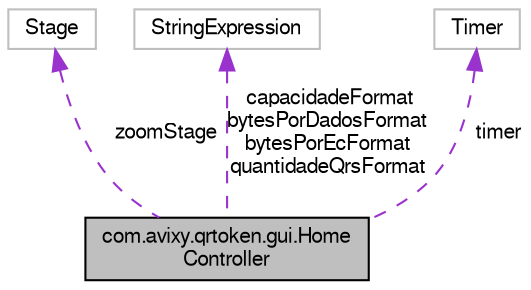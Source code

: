 digraph "com.avixy.qrtoken.gui.HomeController"
{
  bgcolor="transparent";
  edge [fontname="FreeSans",fontsize="10",labelfontname="FreeSans",labelfontsize="10"];
  node [fontname="FreeSans",fontsize="10",shape=record];
  Node1 [label="com.avixy.qrtoken.gui.Home\lController",height=0.2,width=0.4,color="black", fillcolor="grey75", style="filled" fontcolor="black"];
  Node2 -> Node1 [dir="back",color="darkorchid3",fontsize="10",style="dashed",label=" zoomStage" ,fontname="FreeSans"];
  Node2 [label="Stage",height=0.2,width=0.4,color="grey75"];
  Node3 -> Node1 [dir="back",color="darkorchid3",fontsize="10",style="dashed",label=" capacidadeFormat\nbytesPorDadosFormat\nbytesPorEcFormat\nquantidadeQrsFormat" ,fontname="FreeSans"];
  Node3 [label="StringExpression",height=0.2,width=0.4,color="grey75"];
  Node4 -> Node1 [dir="back",color="darkorchid3",fontsize="10",style="dashed",label=" timer" ,fontname="FreeSans"];
  Node4 [label="Timer",height=0.2,width=0.4,color="grey75"];
}
